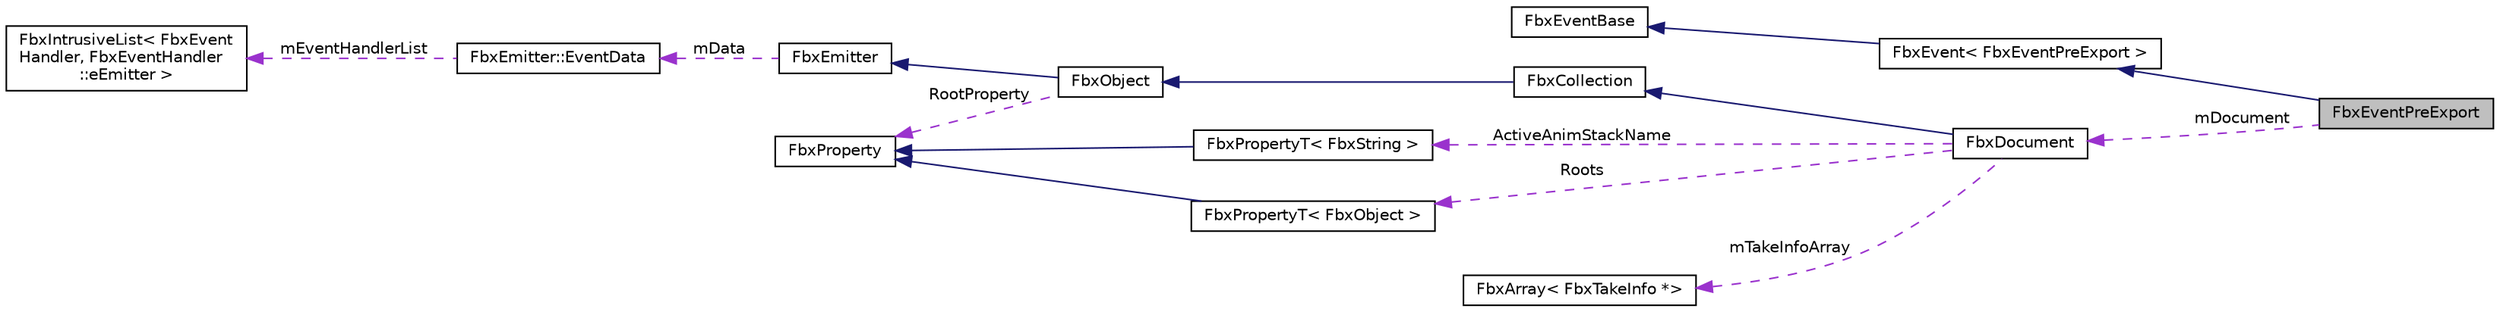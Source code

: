 digraph "FbxEventPreExport"
{
  edge [fontname="Helvetica",fontsize="10",labelfontname="Helvetica",labelfontsize="10"];
  node [fontname="Helvetica",fontsize="10",shape=record];
  rankdir="LR";
  Node3 [label="FbxEventPreExport",height=0.2,width=0.4,color="black", fillcolor="grey75", style="filled", fontcolor="black"];
  Node4 -> Node3 [dir="back",color="midnightblue",fontsize="10",style="solid",fontname="Helvetica"];
  Node4 [label="FbxEvent\< FbxEventPreExport \>",height=0.2,width=0.4,color="black", fillcolor="white", style="filled",URL="$class_fbx_event.html"];
  Node5 -> Node4 [dir="back",color="midnightblue",fontsize="10",style="solid",fontname="Helvetica"];
  Node5 [label="FbxEventBase",height=0.2,width=0.4,color="black", fillcolor="white", style="filled",URL="$class_fbx_event_base.html"];
  Node6 -> Node3 [dir="back",color="darkorchid3",fontsize="10",style="dashed",label=" mDocument" ,fontname="Helvetica"];
  Node6 [label="FbxDocument",height=0.2,width=0.4,color="black", fillcolor="white", style="filled",URL="$class_fbx_document.html"];
  Node7 -> Node6 [dir="back",color="midnightblue",fontsize="10",style="solid",fontname="Helvetica"];
  Node7 [label="FbxCollection",height=0.2,width=0.4,color="black", fillcolor="white", style="filled",URL="$class_fbx_collection.html"];
  Node8 -> Node7 [dir="back",color="midnightblue",fontsize="10",style="solid",fontname="Helvetica"];
  Node8 [label="FbxObject",height=0.2,width=0.4,color="black", fillcolor="white", style="filled",URL="$class_fbx_object.html"];
  Node9 -> Node8 [dir="back",color="midnightblue",fontsize="10",style="solid",fontname="Helvetica"];
  Node9 [label="FbxEmitter",height=0.2,width=0.4,color="black", fillcolor="white", style="filled",URL="$class_fbx_emitter.html"];
  Node10 -> Node9 [dir="back",color="darkorchid3",fontsize="10",style="dashed",label=" mData" ,fontname="Helvetica"];
  Node10 [label="FbxEmitter::EventData",height=0.2,width=0.4,color="black", fillcolor="white", style="filled",URL="$struct_fbx_emitter_1_1_event_data.html"];
  Node11 -> Node10 [dir="back",color="darkorchid3",fontsize="10",style="dashed",label=" mEventHandlerList" ,fontname="Helvetica"];
  Node11 [label="FbxIntrusiveList\< FbxEvent\lHandler, FbxEventHandler\l::eEmitter \>",height=0.2,width=0.4,color="black", fillcolor="white", style="filled",URL="$class_fbx_intrusive_list.html"];
  Node12 -> Node8 [dir="back",color="darkorchid3",fontsize="10",style="dashed",label=" RootProperty" ,fontname="Helvetica"];
  Node12 [label="FbxProperty",height=0.2,width=0.4,color="black", fillcolor="white", style="filled",URL="$class_fbx_property.html",tooltip="Class to hold user properties. "];
  Node13 -> Node6 [dir="back",color="darkorchid3",fontsize="10",style="dashed",label=" ActiveAnimStackName" ,fontname="Helvetica"];
  Node13 [label="FbxPropertyT\< FbxString \>",height=0.2,width=0.4,color="black", fillcolor="white", style="filled",URL="$class_fbx_property_t.html"];
  Node12 -> Node13 [dir="back",color="midnightblue",fontsize="10",style="solid",fontname="Helvetica"];
  Node14 -> Node6 [dir="back",color="darkorchid3",fontsize="10",style="dashed",label=" Roots" ,fontname="Helvetica"];
  Node14 [label="FbxPropertyT\< FbxObject \>",height=0.2,width=0.4,color="black", fillcolor="white", style="filled",URL="$class_fbx_property_t.html"];
  Node12 -> Node14 [dir="back",color="midnightblue",fontsize="10",style="solid",fontname="Helvetica"];
  Node15 -> Node6 [dir="back",color="darkorchid3",fontsize="10",style="dashed",label=" mTakeInfoArray" ,fontname="Helvetica"];
  Node15 [label="FbxArray\< FbxTakeInfo *\>",height=0.2,width=0.4,color="black", fillcolor="white", style="filled",URL="$class_fbx_array.html"];
}
